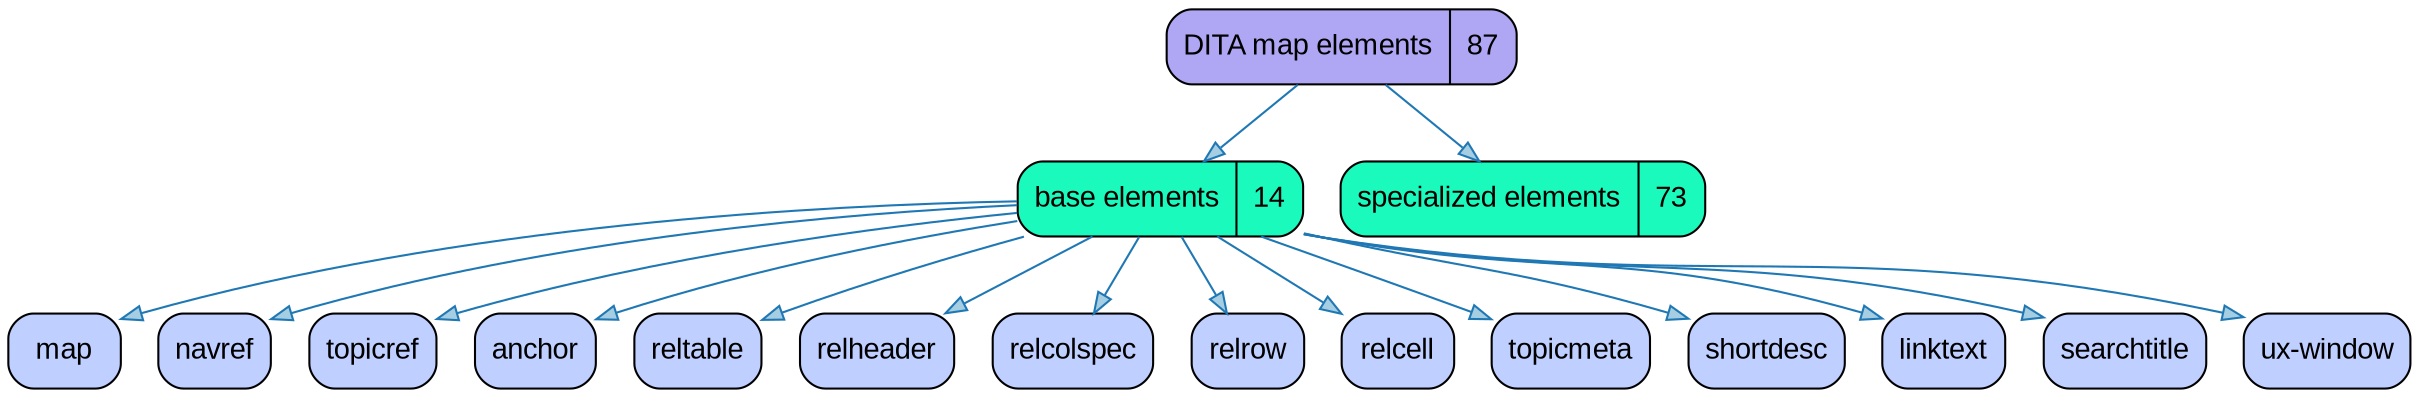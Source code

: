 // DITA Map Stats
strict digraph {
			
  // Other nodes
      
	"elements" [label ="DITA map elements | 87" fontname="Arial" shape="Mrecord" style="filled"  fillcolor="#AFA7F4"]
         
	"baseMapElements" [label ="base elements | 14" fontname="Arial" shape="Mrecord" style="filled"  fillcolor="#1AFABC"]
            
	"map" [label ="map" fontname="Arial" shape="Mrecord" style="filled"  fillcolor="#BFCFFF"]
            
	"navref" [label ="navref" fontname="Arial" shape="Mrecord" style="filled"  fillcolor="#BFCFFF"]
            
	"topicref" [label ="topicref" fontname="Arial" shape="Mrecord" style="filled"  fillcolor="#BFCFFF"]
            
	"anchor" [label ="anchor" fontname="Arial" shape="Mrecord" style="filled"  fillcolor="#BFCFFF"]
            
	"reltable" [label ="reltable" fontname="Arial" shape="Mrecord" style="filled"  fillcolor="#BFCFFF"]
            
	"relheader" [label ="relheader" fontname="Arial" shape="Mrecord" style="filled"  fillcolor="#BFCFFF"]
            
	"relcolspec" [label ="relcolspec" fontname="Arial" shape="Mrecord" style="filled"  fillcolor="#BFCFFF"]
            
	"relrow" [label ="relrow" fontname="Arial" shape="Mrecord" style="filled"  fillcolor="#BFCFFF"]
            
	"relcell" [label ="relcell" fontname="Arial" shape="Mrecord" style="filled"  fillcolor="#BFCFFF"]
            
	"topicmeta" [label ="topicmeta" fontname="Arial" shape="Mrecord" style="filled"  fillcolor="#BFCFFF"]
            
	"shortdesc" [label ="shortdesc" fontname="Arial" shape="Mrecord" style="filled"  fillcolor="#BFCFFF"]
            
	"linktext" [label ="linktext" fontname="Arial" shape="Mrecord" style="filled"  fillcolor="#BFCFFF"]
            
	"searchtitle" [label ="searchtitle" fontname="Arial" shape="Mrecord" style="filled"  fillcolor="#BFCFFF"]
            
	"ux-window" [label ="ux-window" fontname="Arial" shape="Mrecord" style="filled"  fillcolor="#BFCFFF"]
         
         
	"otherElements" [label ="specialized elements | 73" fontname="Arial" shape="Mrecord" style="filled"  fillcolor="#1AFABC"]
      
   
  // Edges
      
         
	"elements" -> "baseMapElements" [fillcolor="#a6cee3" color="#1f78b4"]
            
	"baseMapElements" -> "map" [fillcolor="#a6cee3" color="#1f78b4"]
            
	"baseMapElements" -> "navref" [fillcolor="#a6cee3" color="#1f78b4"]
            
	"baseMapElements" -> "topicref" [fillcolor="#a6cee3" color="#1f78b4"]
            
	"baseMapElements" -> "anchor" [fillcolor="#a6cee3" color="#1f78b4"]
            
	"baseMapElements" -> "reltable" [fillcolor="#a6cee3" color="#1f78b4"]
            
	"baseMapElements" -> "relheader" [fillcolor="#a6cee3" color="#1f78b4"]
            
	"baseMapElements" -> "relcolspec" [fillcolor="#a6cee3" color="#1f78b4"]
            
	"baseMapElements" -> "relrow" [fillcolor="#a6cee3" color="#1f78b4"]
            
	"baseMapElements" -> "relcell" [fillcolor="#a6cee3" color="#1f78b4"]
            
	"baseMapElements" -> "topicmeta" [fillcolor="#a6cee3" color="#1f78b4"]
            
	"baseMapElements" -> "shortdesc" [fillcolor="#a6cee3" color="#1f78b4"]
            
	"baseMapElements" -> "linktext" [fillcolor="#a6cee3" color="#1f78b4"]
            
	"baseMapElements" -> "searchtitle" [fillcolor="#a6cee3" color="#1f78b4"]
            
	"baseMapElements" -> "ux-window" [fillcolor="#a6cee3" color="#1f78b4"]
         
         
	"elements" -> "otherElements" [fillcolor="#a6cee3" color="#1f78b4"]
      
   }